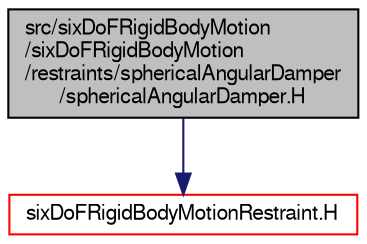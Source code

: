 digraph "src/sixDoFRigidBodyMotion/sixDoFRigidBodyMotion/restraints/sphericalAngularDamper/sphericalAngularDamper.H"
{
  bgcolor="transparent";
  edge [fontname="FreeSans",fontsize="10",labelfontname="FreeSans",labelfontsize="10"];
  node [fontname="FreeSans",fontsize="10",shape=record];
  Node1 [label="src/sixDoFRigidBodyMotion\l/sixDoFRigidBodyMotion\l/restraints/sphericalAngularDamper\l/sphericalAngularDamper.H",height=0.2,width=0.4,color="black", fillcolor="grey75", style="filled" fontcolor="black"];
  Node1 -> Node2 [color="midnightblue",fontsize="10",style="solid",fontname="FreeSans"];
  Node2 [label="sixDoFRigidBodyMotionRestraint.H",height=0.2,width=0.4,color="red",URL="$a09306.html"];
}
